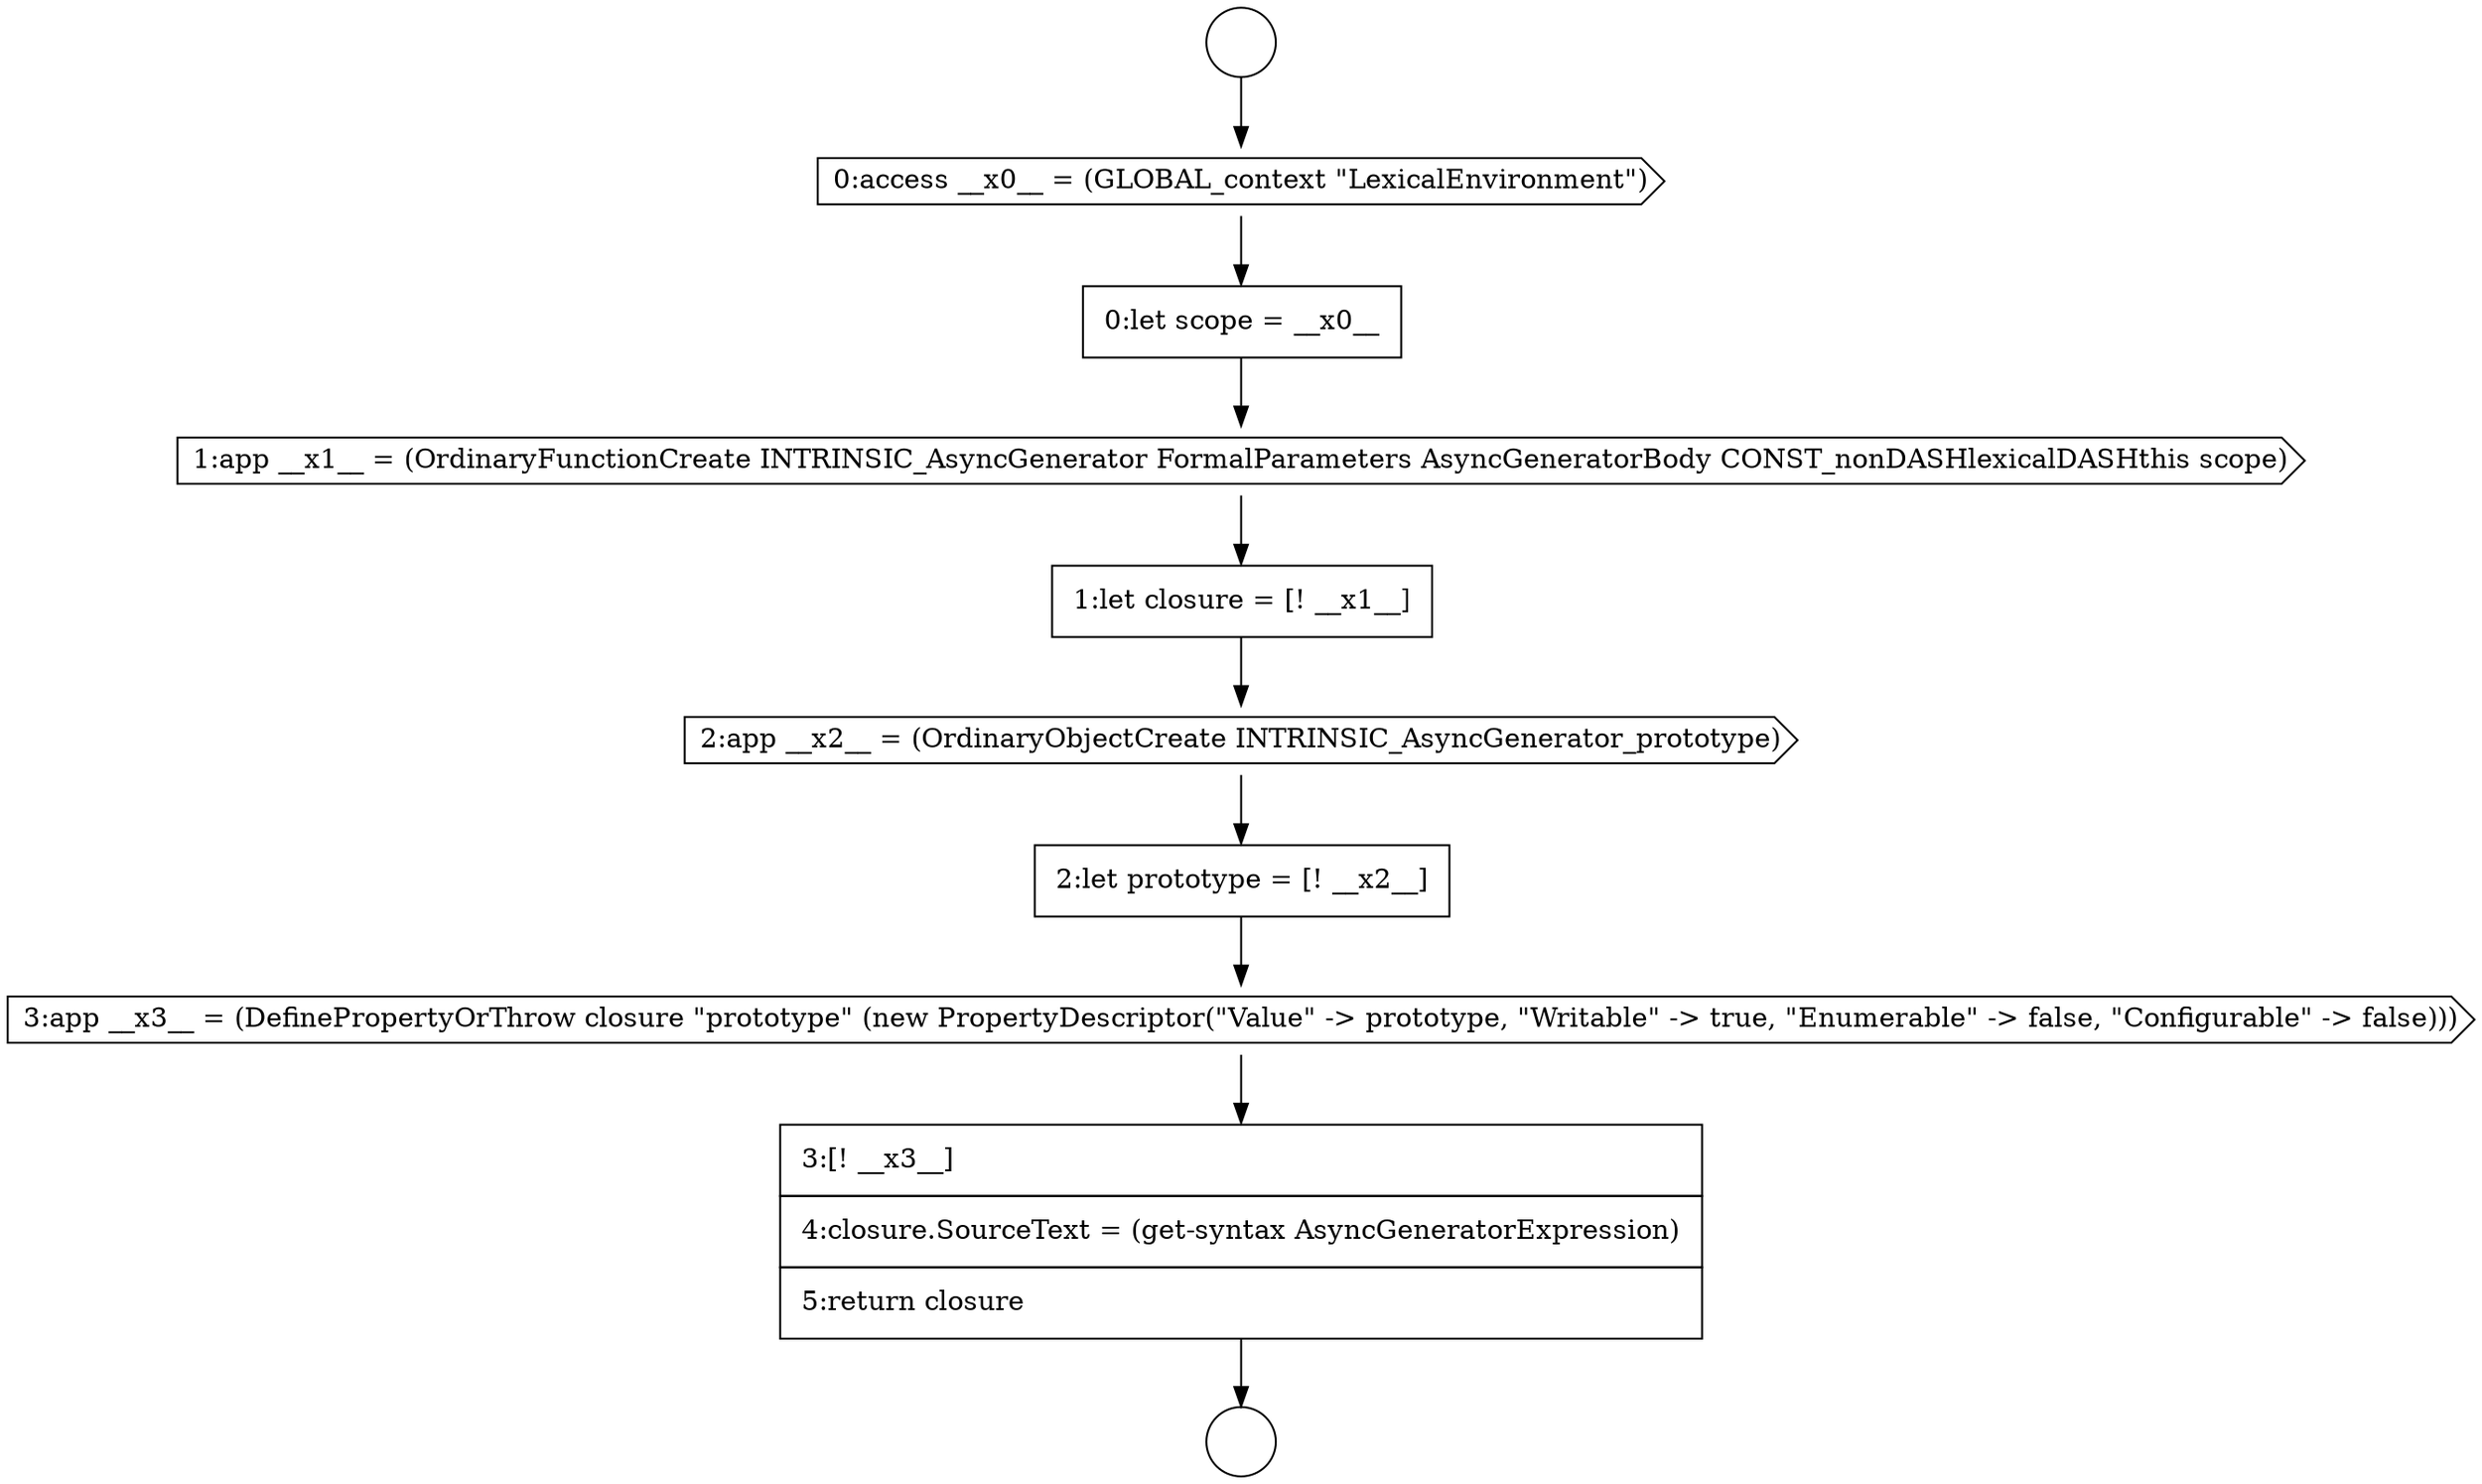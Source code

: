digraph {
  node9590 [shape=none, margin=0, label=<<font color="black">
    <table border="0" cellborder="1" cellspacing="0" cellpadding="10">
      <tr><td align="left">2:let prototype = [! __x2__]</td></tr>
    </table>
  </font>> color="black" fillcolor="white" style=filled]
  node9588 [shape=none, margin=0, label=<<font color="black">
    <table border="0" cellborder="1" cellspacing="0" cellpadding="10">
      <tr><td align="left">1:let closure = [! __x1__]</td></tr>
    </table>
  </font>> color="black" fillcolor="white" style=filled]
  node9586 [shape=none, margin=0, label=<<font color="black">
    <table border="0" cellborder="1" cellspacing="0" cellpadding="10">
      <tr><td align="left">0:let scope = __x0__</td></tr>
    </table>
  </font>> color="black" fillcolor="white" style=filled]
  node9585 [shape=cds, label=<<font color="black">0:access __x0__ = (GLOBAL_context &quot;LexicalEnvironment&quot;)</font>> color="black" fillcolor="white" style=filled]
  node9587 [shape=cds, label=<<font color="black">1:app __x1__ = (OrdinaryFunctionCreate INTRINSIC_AsyncGenerator FormalParameters AsyncGeneratorBody CONST_nonDASHlexicalDASHthis scope)</font>> color="black" fillcolor="white" style=filled]
  node9592 [shape=none, margin=0, label=<<font color="black">
    <table border="0" cellborder="1" cellspacing="0" cellpadding="10">
      <tr><td align="left">3:[! __x3__]</td></tr>
      <tr><td align="left">4:closure.SourceText = (get-syntax AsyncGeneratorExpression)</td></tr>
      <tr><td align="left">5:return closure</td></tr>
    </table>
  </font>> color="black" fillcolor="white" style=filled]
  node9591 [shape=cds, label=<<font color="black">3:app __x3__ = (DefinePropertyOrThrow closure &quot;prototype&quot; (new PropertyDescriptor(&quot;Value&quot; -&gt; prototype, &quot;Writable&quot; -&gt; true, &quot;Enumerable&quot; -&gt; false, &quot;Configurable&quot; -&gt; false)))</font>> color="black" fillcolor="white" style=filled]
  node9583 [shape=circle label=" " color="black" fillcolor="white" style=filled]
  node9589 [shape=cds, label=<<font color="black">2:app __x2__ = (OrdinaryObjectCreate INTRINSIC_AsyncGenerator_prototype)</font>> color="black" fillcolor="white" style=filled]
  node9584 [shape=circle label=" " color="black" fillcolor="white" style=filled]
  node9592 -> node9584 [ color="black"]
  node9583 -> node9585 [ color="black"]
  node9587 -> node9588 [ color="black"]
  node9586 -> node9587 [ color="black"]
  node9591 -> node9592 [ color="black"]
  node9590 -> node9591 [ color="black"]
  node9589 -> node9590 [ color="black"]
  node9588 -> node9589 [ color="black"]
  node9585 -> node9586 [ color="black"]
}
